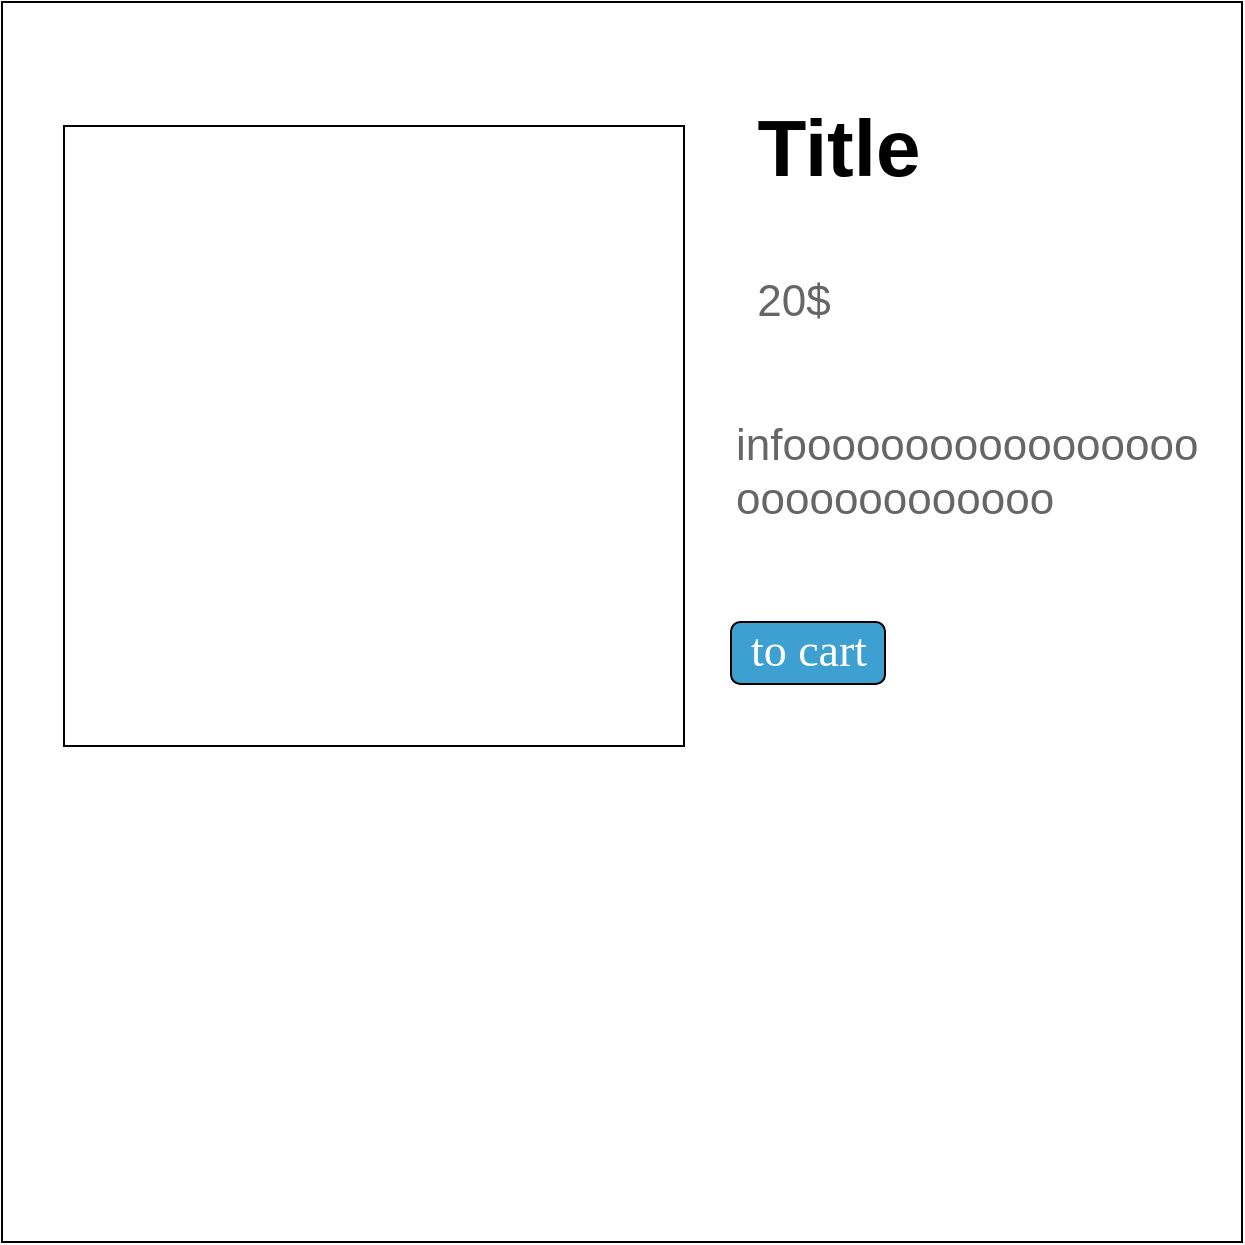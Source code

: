 <mxfile version="12.2.4"><diagram id="c5-9b1v8yRM6wSTCO0Bg"><mxGraphModel dx="1269" dy="774" grid="1" gridSize="31" guides="1" tooltips="1" connect="1" arrows="1" fold="1" page="0" pageScale="1" pageWidth="850" pageHeight="1100" math="0" shadow="0"><root><mxCell id="0"/><mxCell id="1" parent="0"/><mxCell id="2" value="" style="whiteSpace=wrap;html=1;aspect=fixed;strokeWidth=1;" vertex="1" parent="1"><mxGeometry x="93" width="620" height="620" as="geometry"/></mxCell><mxCell id="4" value="" style="rounded=0;whiteSpace=wrap;html=1;strokeWidth=1;" vertex="1" parent="1"><mxGeometry x="124" y="62" width="310" height="310" as="geometry"/></mxCell><mxCell id="5" value="Title" style="text;html=1;strokeColor=none;fillColor=none;align=center;verticalAlign=middle;whiteSpace=wrap;rounded=0;fontStyle=1;fontSize=40;" vertex="1" parent="1"><mxGeometry x="465" y="62" width="93" height="20" as="geometry"/></mxCell><mxCell id="7" value="20$" style="text;html=1;strokeColor=none;fillColor=none;align=center;verticalAlign=middle;whiteSpace=wrap;rounded=0;fontStyle=0;fontSize=22;horizontal=1;labelPosition=center;verticalLabelPosition=middle;fontColor=#666666;" vertex="1" parent="1"><mxGeometry x="457.5" y="139.5" width="62" height="20" as="geometry"/></mxCell><mxCell id="8" value="infooooooooooooooooo&lt;br&gt;ooooooooooooo" style="text;html=1;strokeColor=none;fillColor=none;align=left;verticalAlign=middle;whiteSpace=wrap;rounded=0;fontStyle=0;fontSize=22;horizontal=1;labelPosition=center;verticalLabelPosition=middle;fontColor=#666666;" vertex="1" parent="1"><mxGeometry x="457.5" y="225" width="31" height="20" as="geometry"/></mxCell><mxCell id="9" value="" style="rounded=1;whiteSpace=wrap;html=1;strokeWidth=1;fontSize=22;fontColor=#1C9E7C;align=left;fillColor=#3DA0D1;" vertex="1" parent="1"><mxGeometry x="457.5" y="310" width="77" height="31" as="geometry"/></mxCell><mxCell id="11" value="to cart" style="text;html=1;strokeColor=none;fillColor=none;align=center;verticalAlign=bottom;whiteSpace=wrap;rounded=0;fontSize=23;fontColor=#FFFFFF;fontFamily=Times New Roman;" vertex="1" parent="1"><mxGeometry x="450" y="310" width="93" height="31" as="geometry"/></mxCell></root></mxGraphModel></diagram></mxfile>